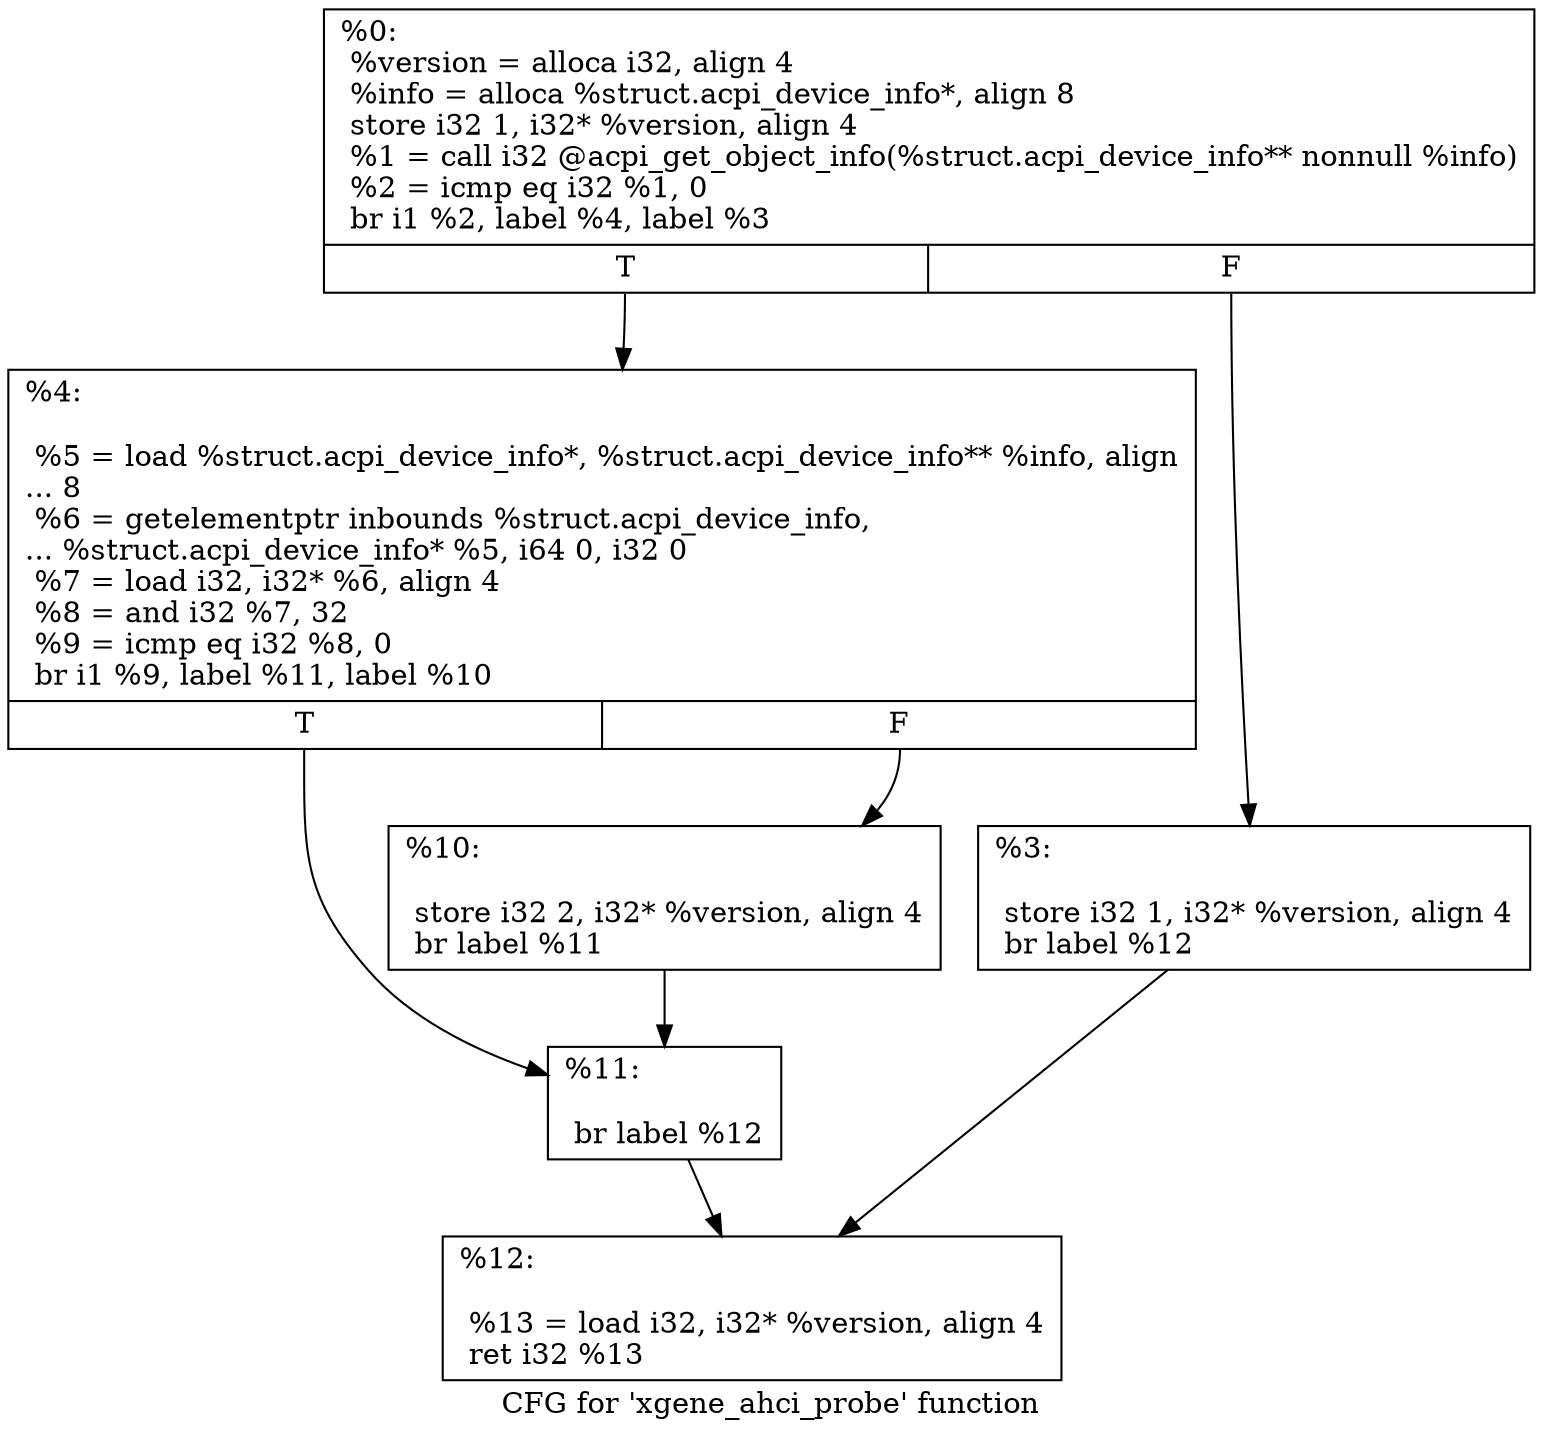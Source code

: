 digraph "CFG for 'xgene_ahci_probe' function" {
	label="CFG for 'xgene_ahci_probe' function";

	Node0x20f5390 [shape=record,label="{%0:\l  %version = alloca i32, align 4\l  %info = alloca %struct.acpi_device_info*, align 8\l  store i32 1, i32* %version, align 4\l  %1 = call i32 @acpi_get_object_info(%struct.acpi_device_info** nonnull %info)\l  %2 = icmp eq i32 %1, 0\l  br i1 %2, label %4, label %3\l|{<s0>T|<s1>F}}"];
	Node0x20f5390:s0 -> Node0x20f5430;
	Node0x20f5390:s1 -> Node0x20f53e0;
	Node0x20f53e0 [shape=record,label="{%3:\l\l  store i32 1, i32* %version, align 4\l  br label %12\l}"];
	Node0x20f53e0 -> Node0x20f5520;
	Node0x20f5430 [shape=record,label="{%4:\l\l  %5 = load %struct.acpi_device_info*, %struct.acpi_device_info** %info, align\l... 8\l  %6 = getelementptr inbounds %struct.acpi_device_info,\l... %struct.acpi_device_info* %5, i64 0, i32 0\l  %7 = load i32, i32* %6, align 4\l  %8 = and i32 %7, 32\l  %9 = icmp eq i32 %8, 0\l  br i1 %9, label %11, label %10\l|{<s0>T|<s1>F}}"];
	Node0x20f5430:s0 -> Node0x20f54d0;
	Node0x20f5430:s1 -> Node0x20f5480;
	Node0x20f5480 [shape=record,label="{%10:\l\l  store i32 2, i32* %version, align 4\l  br label %11\l}"];
	Node0x20f5480 -> Node0x20f54d0;
	Node0x20f54d0 [shape=record,label="{%11:\l\l  br label %12\l}"];
	Node0x20f54d0 -> Node0x20f5520;
	Node0x20f5520 [shape=record,label="{%12:\l\l  %13 = load i32, i32* %version, align 4\l  ret i32 %13\l}"];
}
